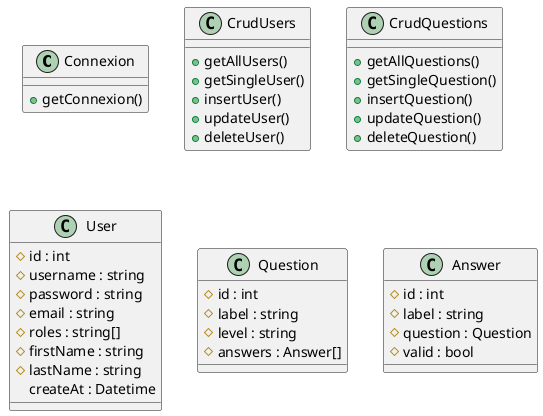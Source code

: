 @startuml

class Connexion{
    +getConnexion()
}

class CrudUsers{
    +getAllUsers()
    +getSingleUser()
    +insertUser()
    +updateUser()
    +deleteUser()
}

class CrudQuestions{
    +getAllQuestions()
    +getSingleQuestion()
    +insertQuestion()
    +updateQuestion()
    +deleteQuestion()
}

class User{
    #id : int
    #username : string
    #password : string
    #email : string
    #roles : string[]
    #firstName : string
    #lastName : string
    createAt : Datetime

}

class Question{
    #id : int
    #label : string
    #level : string
    #answers : Answer[]
}

class Answer{
    #id : int
    #label : string
    #question : Question
    #valid : bool
}


@enduml

